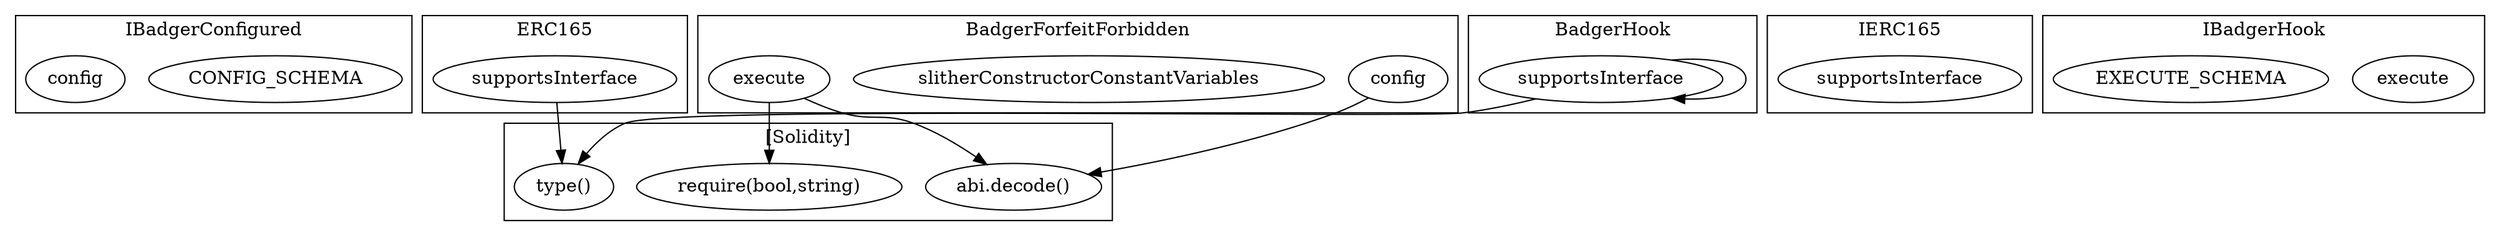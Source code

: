 strict digraph {
subgraph cluster_6468_IBadgerConfigured {
label = "IBadgerConfigured"
"6468_CONFIG_SCHEMA" [label="CONFIG_SCHEMA"]
"6468_config" [label="config"]
}subgraph cluster_3081_ERC165 {
label = "ERC165"
"3081_supportsInterface" [label="supportsInterface"]
}subgraph cluster_5324_BadgerForfeitForbidden {
label = "BadgerForfeitForbidden"
"5324_config" [label="config"]
"5324_slitherConstructorConstantVariables" [label="slitherConstructorConstantVariables"]
"5324_execute" [label="execute"]
}subgraph cluster_3093_IERC165 {
label = "IERC165"
"3093_supportsInterface" [label="supportsInterface"]
}subgraph cluster_6488_IBadgerHook {
label = "IBadgerHook"
"6488_execute" [label="execute"]
"6488_EXECUTE_SCHEMA" [label="EXECUTE_SCHEMA"]
}subgraph cluster_4956_BadgerHook {
label = "BadgerHook"
"4956_supportsInterface" [label="supportsInterface"]
"4956_supportsInterface" -> "4956_supportsInterface"
}subgraph cluster_solidity {
label = "[Solidity]"
"abi.decode()" 
"require(bool,string)" 
"type()" 
"5324_execute" -> "abi.decode()"
"5324_config" -> "abi.decode()"
"5324_execute" -> "require(bool,string)"
"3081_supportsInterface" -> "type()"
"4956_supportsInterface" -> "type()"
}
}
